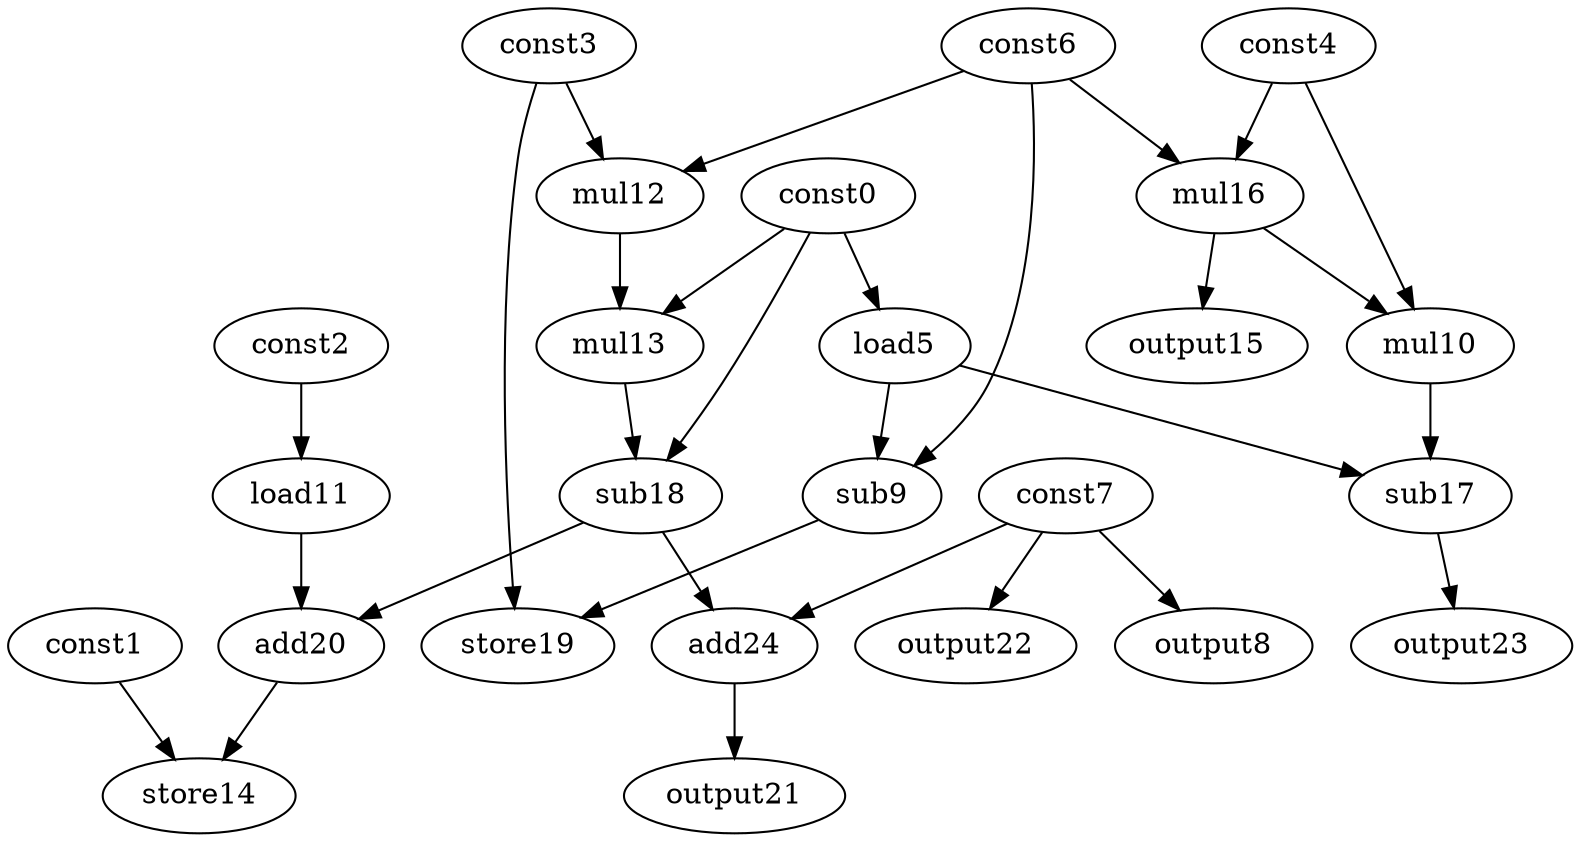 digraph G { 
const0[opcode=const]; 
const1[opcode=const]; 
const2[opcode=const]; 
const3[opcode=const]; 
const4[opcode=const]; 
load5[opcode=load]; 
const6[opcode=const]; 
const7[opcode=const]; 
output8[opcode=output]; 
sub9[opcode=sub]; 
mul10[opcode=mul]; 
load11[opcode=load]; 
mul12[opcode=mul]; 
mul13[opcode=mul]; 
store14[opcode=store]; 
output15[opcode=output]; 
mul16[opcode=mul]; 
sub17[opcode=sub]; 
sub18[opcode=sub]; 
store19[opcode=store]; 
add20[opcode=add]; 
output21[opcode=output]; 
output22[opcode=output]; 
output23[opcode=output]; 
add24[opcode=add]; 
const0->load5[operand=0];
const7->output8[operand=0];
const2->load11[operand=0];
const3->mul12[operand=0];
const6->mul12[operand=1];
const4->mul16[operand=0];
const6->mul16[operand=1];
const7->output22[operand=0];
load5->sub9[operand=0];
const6->sub9[operand=1];
mul16->mul10[operand=0];
const4->mul10[operand=1];
const0->mul13[operand=0];
mul12->mul13[operand=1];
mul16->output15[operand=0];
mul10->sub17[operand=0];
load5->sub17[operand=1];
const0->sub18[operand=0];
mul13->sub18[operand=1];
sub9->store19[operand=0];
const3->store19[operand=1];
sub18->add20[operand=0];
load11->add20[operand=1];
sub17->output23[operand=0];
sub18->add24[operand=0];
const7->add24[operand=1];
const1->store14[operand=0];
add20->store14[operand=1];
add24->output21[operand=0];
}
